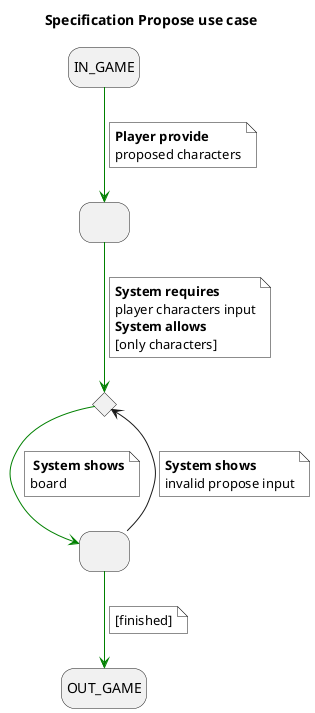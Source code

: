 @startuml
title Specification Propose use case
skinparam NoteBackgroundColor white
hide empty description
state userRequiresCompareWord as " "
state compareWord as " "
state ifValidPropose <<choice>>

IN_GAME -[#green]-> userRequiresCompareWord
note on link #white
  <b>Player provide
  proposed characters
end note
userRequiresCompareWord -[#green]-> ifValidPropose
note on link #white
  <b>System requires
  player characters input
  <b>System allows
  [only characters]
end note
ifValidPropose -[#green]-> compareWord
note on link #white
  <b>System shows
 board
end note
compareWord --> ifValidPropose
note on link #white
  <b>System shows
  invalid propose input
end note
compareWord -[#green]-> OUT_GAME
note on link #white
  [finished]
end note
@enduml